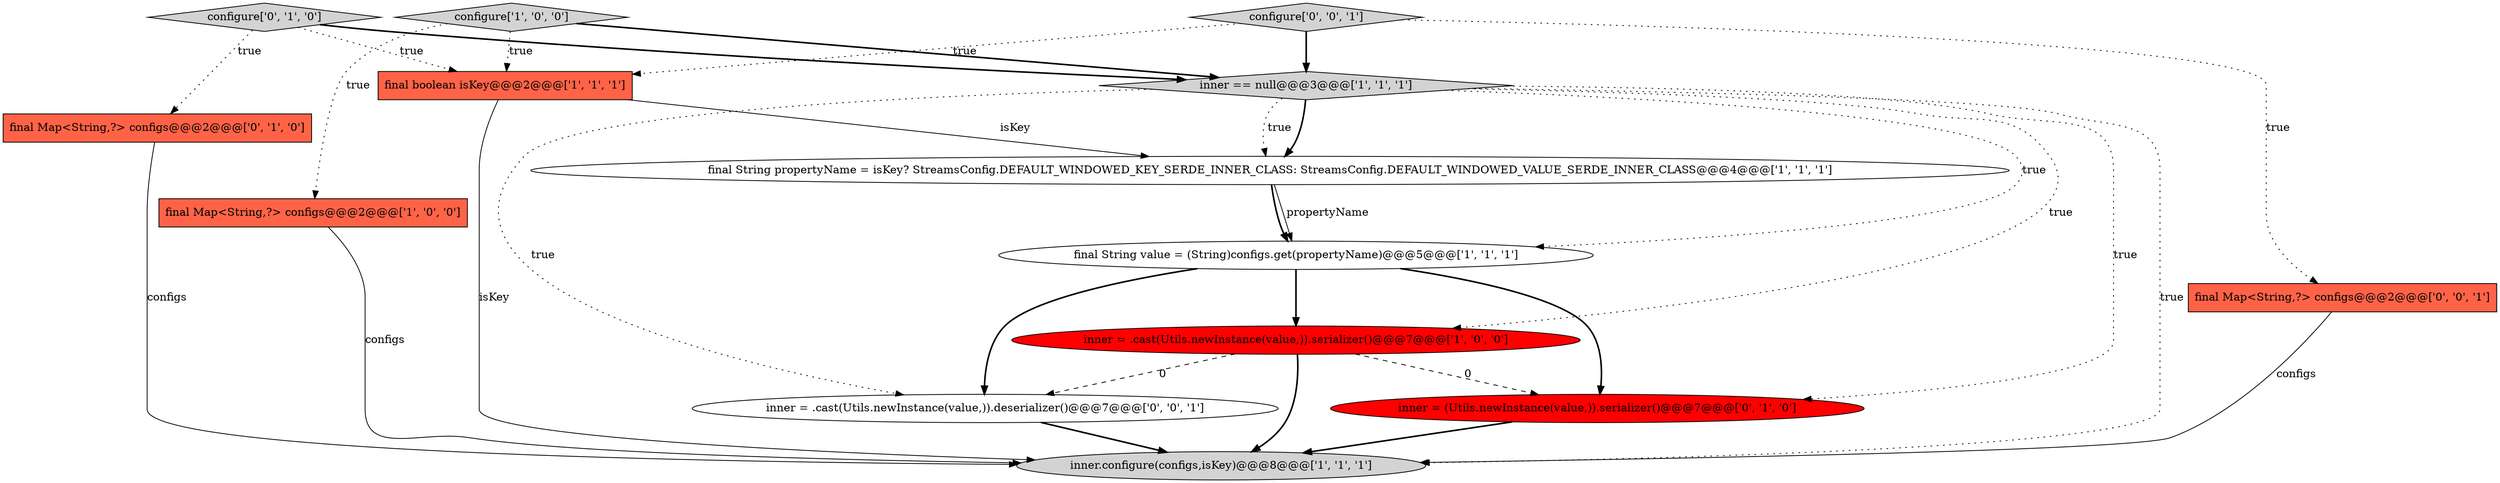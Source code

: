 digraph {
9 [style = filled, label = "inner = (Utils.newInstance(value,)).serializer()@@@7@@@['0', '1', '0']", fillcolor = red, shape = ellipse image = "AAA1AAABBB2BBB"];
8 [style = filled, label = "final Map<String,?> configs@@@2@@@['0', '1', '0']", fillcolor = tomato, shape = box image = "AAA0AAABBB2BBB"];
3 [style = filled, label = "final boolean isKey@@@2@@@['1', '1', '1']", fillcolor = tomato, shape = box image = "AAA0AAABBB1BBB"];
1 [style = filled, label = "final Map<String,?> configs@@@2@@@['1', '0', '0']", fillcolor = tomato, shape = box image = "AAA0AAABBB1BBB"];
6 [style = filled, label = "inner = .cast(Utils.newInstance(value,)).serializer()@@@7@@@['1', '0', '0']", fillcolor = red, shape = ellipse image = "AAA1AAABBB1BBB"];
11 [style = filled, label = "inner = .cast(Utils.newInstance(value,)).deserializer()@@@7@@@['0', '0', '1']", fillcolor = white, shape = ellipse image = "AAA0AAABBB3BBB"];
12 [style = filled, label = "final Map<String,?> configs@@@2@@@['0', '0', '1']", fillcolor = tomato, shape = box image = "AAA0AAABBB3BBB"];
0 [style = filled, label = "final String value = (String)configs.get(propertyName)@@@5@@@['1', '1', '1']", fillcolor = white, shape = ellipse image = "AAA0AAABBB1BBB"];
10 [style = filled, label = "configure['0', '1', '0']", fillcolor = lightgray, shape = diamond image = "AAA0AAABBB2BBB"];
7 [style = filled, label = "inner.configure(configs,isKey)@@@8@@@['1', '1', '1']", fillcolor = lightgray, shape = ellipse image = "AAA0AAABBB1BBB"];
4 [style = filled, label = "configure['1', '0', '0']", fillcolor = lightgray, shape = diamond image = "AAA0AAABBB1BBB"];
13 [style = filled, label = "configure['0', '0', '1']", fillcolor = lightgray, shape = diamond image = "AAA0AAABBB3BBB"];
2 [style = filled, label = "final String propertyName = isKey? StreamsConfig.DEFAULT_WINDOWED_KEY_SERDE_INNER_CLASS: StreamsConfig.DEFAULT_WINDOWED_VALUE_SERDE_INNER_CLASS@@@4@@@['1', '1', '1']", fillcolor = white, shape = ellipse image = "AAA0AAABBB1BBB"];
5 [style = filled, label = "inner == null@@@3@@@['1', '1', '1']", fillcolor = lightgray, shape = diamond image = "AAA0AAABBB1BBB"];
3->7 [style = solid, label="isKey"];
10->8 [style = dotted, label="true"];
0->9 [style = bold, label=""];
13->3 [style = dotted, label="true"];
13->12 [style = dotted, label="true"];
4->1 [style = dotted, label="true"];
0->6 [style = bold, label=""];
6->9 [style = dashed, label="0"];
6->11 [style = dashed, label="0"];
5->6 [style = dotted, label="true"];
10->3 [style = dotted, label="true"];
0->11 [style = bold, label=""];
5->0 [style = dotted, label="true"];
9->7 [style = bold, label=""];
8->7 [style = solid, label="configs"];
5->2 [style = bold, label=""];
5->11 [style = dotted, label="true"];
2->0 [style = bold, label=""];
4->3 [style = dotted, label="true"];
10->5 [style = bold, label=""];
5->7 [style = dotted, label="true"];
3->2 [style = solid, label="isKey"];
11->7 [style = bold, label=""];
13->5 [style = bold, label=""];
5->9 [style = dotted, label="true"];
6->7 [style = bold, label=""];
4->5 [style = bold, label=""];
2->0 [style = solid, label="propertyName"];
12->7 [style = solid, label="configs"];
1->7 [style = solid, label="configs"];
5->2 [style = dotted, label="true"];
}
